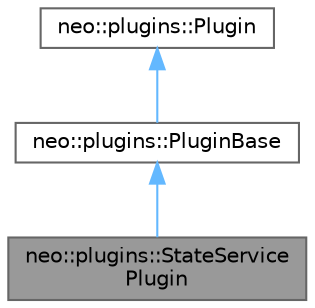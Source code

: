 digraph "neo::plugins::StateServicePlugin"
{
 // LATEX_PDF_SIZE
  bgcolor="transparent";
  edge [fontname=Helvetica,fontsize=10,labelfontname=Helvetica,labelfontsize=10];
  node [fontname=Helvetica,fontsize=10,shape=box,height=0.2,width=0.4];
  Node1 [id="Node000001",label="neo::plugins::StateService\lPlugin",height=0.2,width=0.4,color="gray40", fillcolor="grey60", style="filled", fontcolor="black",tooltip="Represents a state service plugin."];
  Node2 -> Node1 [id="edge1_Node000001_Node000002",dir="back",color="steelblue1",style="solid",tooltip=" "];
  Node2 [id="Node000002",label="neo::plugins::PluginBase",height=0.2,width=0.4,color="gray40", fillcolor="white", style="filled",URL="$classneo_1_1plugins_1_1_plugin_base.html",tooltip="Represents a base plugin."];
  Node3 -> Node2 [id="edge2_Node000002_Node000003",dir="back",color="steelblue1",style="solid",tooltip=" "];
  Node3 [id="Node000003",label="neo::plugins::Plugin",height=0.2,width=0.4,color="gray40", fillcolor="white", style="filled",URL="$classneo_1_1plugins_1_1_plugin.html",tooltip="Represents a plugin."];
}

